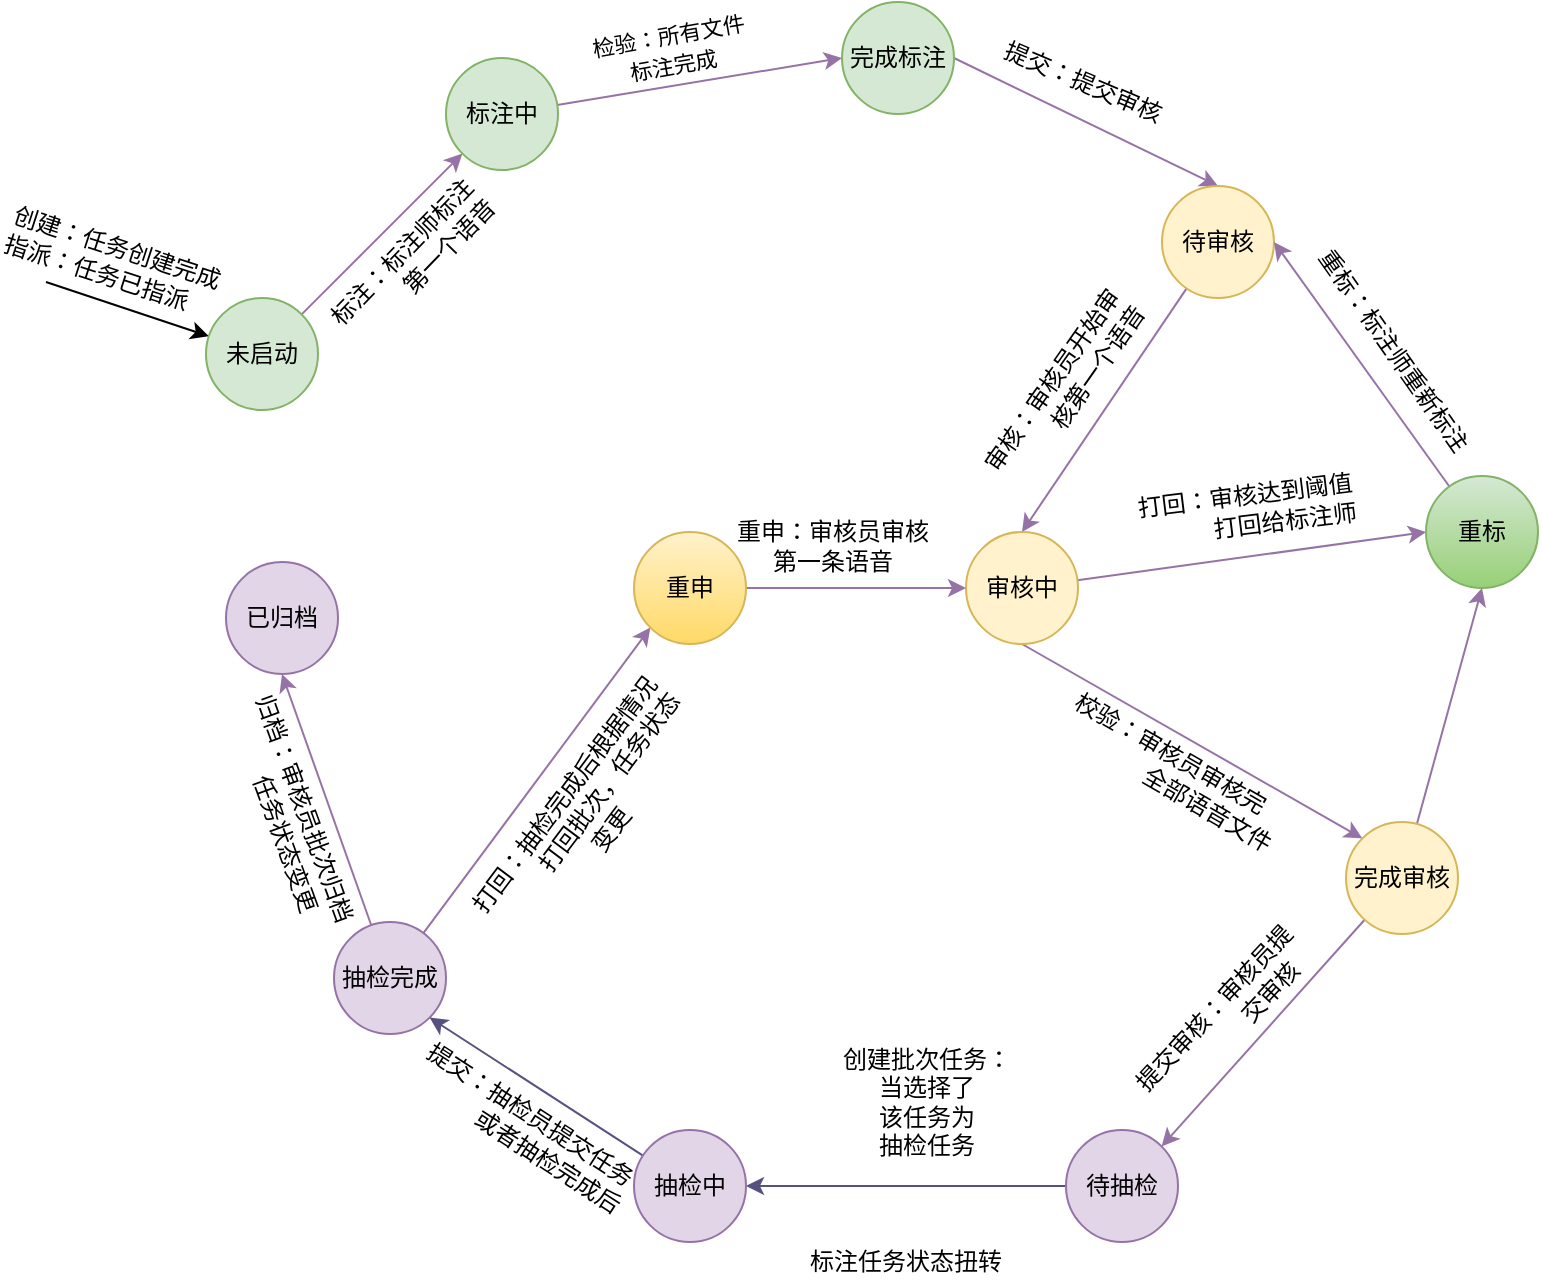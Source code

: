 <mxfile version="12.0.0" type="github" pages="1"><diagram id="7jFQWEKBJWH08LF9sNS9" name="第 1 页"><mxGraphModel dx="2239" dy="900" grid="1" gridSize="10" guides="1" tooltips="1" connect="1" arrows="1" fold="1" page="1" pageScale="1" pageWidth="827" pageHeight="1169" math="0" shadow="0"><root><mxCell id="0"/><mxCell id="1" parent="0"/><mxCell id="PL_q6k4NAZZa_5ycfTa1-26" style="rounded=0;orthogonalLoop=1;jettySize=auto;html=1;entryX=0;entryY=1;entryDx=0;entryDy=0;fillColor=#e1d5e7;strokeColor=#9673a6;" edge="1" parent="1" source="PL_q6k4NAZZa_5ycfTa1-1" target="PL_q6k4NAZZa_5ycfTa1-3"><mxGeometry relative="1" as="geometry"/></mxCell><mxCell id="PL_q6k4NAZZa_5ycfTa1-32" value="标注：标注师标注&lt;br&gt;&amp;nbsp; &amp;nbsp; &amp;nbsp; &amp;nbsp; &amp;nbsp; &amp;nbsp;第一个语音" style="text;html=1;resizable=0;points=[];align=center;verticalAlign=middle;labelBackgroundColor=#ffffff;rotation=314;" vertex="1" connectable="0" parent="PL_q6k4NAZZa_5ycfTa1-26"><mxGeometry x="-0.019" y="2" relative="1" as="geometry"><mxPoint x="17" y="15" as="offset"/></mxGeometry></mxCell><mxCell id="PL_q6k4NAZZa_5ycfTa1-30" style="edgeStyle=none;rounded=0;orthogonalLoop=1;jettySize=auto;html=1;startArrow=classic;startFill=1;endArrow=none;endFill=0;" edge="1" parent="1" source="PL_q6k4NAZZa_5ycfTa1-1"><mxGeometry relative="1" as="geometry"><mxPoint x="20" y="270" as="targetPoint"/></mxGeometry></mxCell><mxCell id="PL_q6k4NAZZa_5ycfTa1-31" value="创建：任务创建完成&lt;br&gt;指派：任务已指派" style="text;html=1;resizable=0;points=[];align=left;verticalAlign=middle;labelBackgroundColor=#ffffff;rotation=18;" vertex="1" connectable="0" parent="PL_q6k4NAZZa_5ycfTa1-30"><mxGeometry x="0.328" y="-2" relative="1" as="geometry"><mxPoint x="-48" y="-35" as="offset"/></mxGeometry></mxCell><mxCell id="PL_q6k4NAZZa_5ycfTa1-1" value="未启动" style="ellipse;whiteSpace=wrap;html=1;aspect=fixed;fillColor=#d5e8d4;strokeColor=#82b366;" vertex="1" parent="1"><mxGeometry x="100" y="278" width="56" height="56" as="geometry"/></mxCell><mxCell id="PL_q6k4NAZZa_5ycfTa1-27" value="" style="rounded=0;orthogonalLoop=1;jettySize=auto;html=1;entryX=0;entryY=0.5;entryDx=0;entryDy=0;fillColor=#e1d5e7;strokeColor=#9673a6;" edge="1" parent="1" source="PL_q6k4NAZZa_5ycfTa1-3" target="PL_q6k4NAZZa_5ycfTa1-4"><mxGeometry x="-0.167" y="42" relative="1" as="geometry"><mxPoint as="offset"/></mxGeometry></mxCell><mxCell id="PL_q6k4NAZZa_5ycfTa1-35" value="&lt;span style=&quot;font-size: 11px&quot;&gt;检验：所有文件&lt;/span&gt;&lt;br style=&quot;font-size: 11px&quot;&gt;&lt;span style=&quot;font-size: 11px&quot;&gt;标注完成&lt;/span&gt;" style="text;html=1;resizable=0;points=[];align=center;verticalAlign=middle;labelBackgroundColor=#ffffff;rotation=350;" vertex="1" connectable="0" parent="PL_q6k4NAZZa_5ycfTa1-27"><mxGeometry x="-0.169" y="2" relative="1" as="geometry"><mxPoint x="-2.5" y="-16" as="offset"/></mxGeometry></mxCell><mxCell id="PL_q6k4NAZZa_5ycfTa1-3" value="标注中" style="ellipse;whiteSpace=wrap;html=1;aspect=fixed;fillColor=#d5e8d4;strokeColor=#82b366;" vertex="1" parent="1"><mxGeometry x="220" y="158" width="56" height="56" as="geometry"/></mxCell><mxCell id="PL_q6k4NAZZa_5ycfTa1-10" style="rounded=0;orthogonalLoop=1;jettySize=auto;html=1;exitX=1;exitY=0.5;exitDx=0;exitDy=0;entryX=0.5;entryY=0;entryDx=0;entryDy=0;fillColor=#e1d5e7;strokeColor=#9673a6;" edge="1" parent="1" source="PL_q6k4NAZZa_5ycfTa1-4" target="PL_q6k4NAZZa_5ycfTa1-5"><mxGeometry relative="1" as="geometry"/></mxCell><mxCell id="PL_q6k4NAZZa_5ycfTa1-33" value="提交：提交审核" style="text;html=1;resizable=0;points=[];align=center;verticalAlign=middle;labelBackgroundColor=#ffffff;rotation=23;" vertex="1" connectable="0" parent="PL_q6k4NAZZa_5ycfTa1-10"><mxGeometry x="-0.147" y="1" relative="1" as="geometry"><mxPoint x="7" y="-14.5" as="offset"/></mxGeometry></mxCell><mxCell id="PL_q6k4NAZZa_5ycfTa1-4" value="完成标注" style="ellipse;whiteSpace=wrap;html=1;aspect=fixed;fillColor=#d5e8d4;strokeColor=#82b366;" vertex="1" parent="1"><mxGeometry x="418" y="130" width="56" height="56" as="geometry"/></mxCell><mxCell id="PL_q6k4NAZZa_5ycfTa1-11" style="rounded=0;orthogonalLoop=1;jettySize=auto;html=1;entryX=0.5;entryY=0;entryDx=0;entryDy=0;fillColor=#e1d5e7;strokeColor=#9673a6;" edge="1" parent="1" source="PL_q6k4NAZZa_5ycfTa1-5" target="PL_q6k4NAZZa_5ycfTa1-6"><mxGeometry relative="1" as="geometry"/></mxCell><mxCell id="PL_q6k4NAZZa_5ycfTa1-36" value="审核：审核员开始审&lt;br&gt;&amp;nbsp; &amp;nbsp; &amp;nbsp; &amp;nbsp; &amp;nbsp; &amp;nbsp;核第一个语音" style="text;html=1;resizable=0;points=[];align=center;verticalAlign=middle;labelBackgroundColor=#ffffff;rotation=305;" vertex="1" connectable="0" parent="PL_q6k4NAZZa_5ycfTa1-11"><mxGeometry x="0.083" y="-2" relative="1" as="geometry"><mxPoint x="-15" y="-14.5" as="offset"/></mxGeometry></mxCell><mxCell id="PL_q6k4NAZZa_5ycfTa1-5" value="待审核" style="ellipse;whiteSpace=wrap;html=1;aspect=fixed;fillColor=#fff2cc;strokeColor=#d6b656;" vertex="1" parent="1"><mxGeometry x="578" y="222" width="56" height="56" as="geometry"/></mxCell><mxCell id="PL_q6k4NAZZa_5ycfTa1-12" style="rounded=0;orthogonalLoop=1;jettySize=auto;html=1;entryX=0;entryY=0.5;entryDx=0;entryDy=0;fillColor=#e1d5e7;strokeColor=#9673a6;" edge="1" parent="1" source="PL_q6k4NAZZa_5ycfTa1-6" target="PL_q6k4NAZZa_5ycfTa1-7"><mxGeometry relative="1" as="geometry"/></mxCell><mxCell id="PL_q6k4NAZZa_5ycfTa1-37" value="打回：审核达到阈值&lt;br&gt;&amp;nbsp; &amp;nbsp; &amp;nbsp; &amp;nbsp; &amp;nbsp; &amp;nbsp;打回给标注师" style="text;html=1;resizable=0;points=[];align=center;verticalAlign=middle;labelBackgroundColor=#ffffff;rotation=353;" vertex="1" connectable="0" parent="PL_q6k4NAZZa_5ycfTa1-12"><mxGeometry x="-0.445" relative="1" as="geometry"><mxPoint x="35.5" y="-28.5" as="offset"/></mxGeometry></mxCell><mxCell id="PL_q6k4NAZZa_5ycfTa1-14" style="rounded=0;orthogonalLoop=1;jettySize=auto;html=1;entryX=0;entryY=0;entryDx=0;entryDy=0;exitX=0.5;exitY=1;exitDx=0;exitDy=0;fillColor=#e1d5e7;strokeColor=#9673a6;" edge="1" parent="1" source="PL_q6k4NAZZa_5ycfTa1-6" target="PL_q6k4NAZZa_5ycfTa1-13"><mxGeometry relative="1" as="geometry"/></mxCell><mxCell id="PL_q6k4NAZZa_5ycfTa1-39" value="校验：审核员审核完&lt;br&gt;&amp;nbsp; &amp;nbsp; &amp;nbsp; &amp;nbsp; &amp;nbsp; &amp;nbsp; &amp;nbsp; &amp;nbsp; &amp;nbsp; 全部语音文件" style="text;html=1;resizable=0;points=[];align=center;verticalAlign=middle;labelBackgroundColor=#ffffff;rotation=30;" vertex="1" connectable="0" parent="PL_q6k4NAZZa_5ycfTa1-14"><mxGeometry x="-0.398" y="1" relative="1" as="geometry"><mxPoint x="18.5" y="32.5" as="offset"/></mxGeometry></mxCell><mxCell id="PL_q6k4NAZZa_5ycfTa1-6" value="审核中" style="ellipse;whiteSpace=wrap;html=1;aspect=fixed;fillColor=#fff2cc;strokeColor=#d6b656;" vertex="1" parent="1"><mxGeometry x="480" y="395" width="56" height="56" as="geometry"/></mxCell><mxCell id="PL_q6k4NAZZa_5ycfTa1-25" style="rounded=0;orthogonalLoop=1;jettySize=auto;html=1;entryX=1;entryY=0.5;entryDx=0;entryDy=0;elbow=vertical;fillColor=#e1d5e7;strokeColor=#9673a6;" edge="1" parent="1" source="PL_q6k4NAZZa_5ycfTa1-7" target="PL_q6k4NAZZa_5ycfTa1-5"><mxGeometry relative="1" as="geometry"/></mxCell><mxCell id="PL_q6k4NAZZa_5ycfTa1-38" value="重标：标注师重新标注" style="text;html=1;resizable=0;points=[];align=center;verticalAlign=middle;labelBackgroundColor=#ffffff;rotation=55;" vertex="1" connectable="0" parent="PL_q6k4NAZZa_5ycfTa1-25"><mxGeometry x="-0.162" relative="1" as="geometry"><mxPoint x="8" y="-17" as="offset"/></mxGeometry></mxCell><mxCell id="PL_q6k4NAZZa_5ycfTa1-7" value="重标" style="ellipse;whiteSpace=wrap;html=1;aspect=fixed;fillColor=#d5e8d4;strokeColor=#82b366;gradientColor=#97d077;" vertex="1" parent="1"><mxGeometry x="710" y="367" width="56" height="56" as="geometry"/></mxCell><mxCell id="PL_q6k4NAZZa_5ycfTa1-15" style="rounded=0;orthogonalLoop=1;jettySize=auto;html=1;entryX=0.5;entryY=1;entryDx=0;entryDy=0;fillColor=#e1d5e7;strokeColor=#9673a6;" edge="1" parent="1" source="PL_q6k4NAZZa_5ycfTa1-13" target="PL_q6k4NAZZa_5ycfTa1-7"><mxGeometry relative="1" as="geometry"/></mxCell><mxCell id="PL_q6k4NAZZa_5ycfTa1-17" style="rounded=0;orthogonalLoop=1;jettySize=auto;html=1;fillColor=#e1d5e7;strokeColor=#9673a6;entryX=1;entryY=0;entryDx=0;entryDy=0;" edge="1" parent="1" source="PL_q6k4NAZZa_5ycfTa1-13" target="PL_q6k4NAZZa_5ycfTa1-42"><mxGeometry relative="1" as="geometry"><mxPoint x="564.718" y="689.165" as="targetPoint"/></mxGeometry></mxCell><mxCell id="PL_q6k4NAZZa_5ycfTa1-40" value="提交审核：审核员提&lt;br&gt;&amp;nbsp; &amp;nbsp; &amp;nbsp; &amp;nbsp; &amp;nbsp; &amp;nbsp; &amp;nbsp; &amp;nbsp;交审核" style="text;html=1;resizable=0;points=[];align=center;verticalAlign=middle;labelBackgroundColor=#ffffff;rotation=313;" vertex="1" connectable="0" parent="PL_q6k4NAZZa_5ycfTa1-17"><mxGeometry x="0.177" relative="1" as="geometry"><mxPoint x="-10.5" y="-17.5" as="offset"/></mxGeometry></mxCell><mxCell id="PL_q6k4NAZZa_5ycfTa1-13" value="完成审核" style="ellipse;whiteSpace=wrap;html=1;aspect=fixed;fillColor=#fff2cc;strokeColor=#d6b656;" vertex="1" parent="1"><mxGeometry x="670" y="540" width="56" height="56" as="geometry"/></mxCell><mxCell id="PL_q6k4NAZZa_5ycfTa1-21" style="rounded=0;orthogonalLoop=1;jettySize=auto;html=1;entryX=0.5;entryY=1;entryDx=0;entryDy=0;fillColor=#e1d5e7;strokeColor=#9673a6;" edge="1" parent="1" source="PL_q6k4NAZZa_5ycfTa1-18" target="PL_q6k4NAZZa_5ycfTa1-20"><mxGeometry relative="1" as="geometry"/></mxCell><mxCell id="PL_q6k4NAZZa_5ycfTa1-50" value="归档：审核员批次归档&lt;br&gt;&amp;nbsp; &amp;nbsp; &amp;nbsp; &amp;nbsp; 任务状态变更" style="text;html=1;resizable=0;points=[];align=center;verticalAlign=middle;labelBackgroundColor=#ffffff;rotation=70;" vertex="1" connectable="0" parent="PL_q6k4NAZZa_5ycfTa1-21"><mxGeometry x="0.217" y="-1" relative="1" as="geometry"><mxPoint x="-14.5" y="20" as="offset"/></mxGeometry></mxCell><mxCell id="PL_q6k4NAZZa_5ycfTa1-23" style="rounded=0;orthogonalLoop=1;jettySize=auto;html=1;entryX=0;entryY=1;entryDx=0;entryDy=0;fillColor=#e1d5e7;strokeColor=#9673a6;" edge="1" parent="1" source="PL_q6k4NAZZa_5ycfTa1-18" target="PL_q6k4NAZZa_5ycfTa1-22"><mxGeometry relative="1" as="geometry"/></mxCell><mxCell id="PL_q6k4NAZZa_5ycfTa1-49" value="打回：抽检完成后根据情况&lt;br&gt;&amp;nbsp; &amp;nbsp; &amp;nbsp; &amp;nbsp; &amp;nbsp; &amp;nbsp;打回批次，任务状态&lt;br&gt;变更" style="text;html=1;resizable=0;points=[];align=center;verticalAlign=middle;labelBackgroundColor=#ffffff;rotation=307;" vertex="1" connectable="0" parent="PL_q6k4NAZZa_5ycfTa1-23"><mxGeometry x="-0.484" y="1" relative="1" as="geometry"><mxPoint x="53" y="-21" as="offset"/></mxGeometry></mxCell><mxCell id="PL_q6k4NAZZa_5ycfTa1-18" value="抽检完成" style="ellipse;whiteSpace=wrap;html=1;aspect=fixed;fillColor=#e1d5e7;strokeColor=#9673a6;" vertex="1" parent="1"><mxGeometry x="164" y="590" width="56" height="56" as="geometry"/></mxCell><mxCell id="PL_q6k4NAZZa_5ycfTa1-20" value="已归档" style="ellipse;whiteSpace=wrap;html=1;aspect=fixed;fillColor=#e1d5e7;strokeColor=#9673a6;" vertex="1" parent="1"><mxGeometry x="110" y="410" width="56" height="56" as="geometry"/></mxCell><mxCell id="PL_q6k4NAZZa_5ycfTa1-24" style="rounded=0;orthogonalLoop=1;jettySize=auto;html=1;entryX=0;entryY=0.5;entryDx=0;entryDy=0;fillColor=#e1d5e7;strokeColor=#9673a6;" edge="1" parent="1" source="PL_q6k4NAZZa_5ycfTa1-22" target="PL_q6k4NAZZa_5ycfTa1-6"><mxGeometry relative="1" as="geometry"/></mxCell><mxCell id="PL_q6k4NAZZa_5ycfTa1-51" value="重申：审核员审核&lt;br&gt;第一条语音" style="text;html=1;resizable=0;points=[];align=center;verticalAlign=middle;labelBackgroundColor=#ffffff;" vertex="1" connectable="0" parent="PL_q6k4NAZZa_5ycfTa1-24"><mxGeometry x="-0.411" y="2" relative="1" as="geometry"><mxPoint x="10.5" y="-19.5" as="offset"/></mxGeometry></mxCell><mxCell id="PL_q6k4NAZZa_5ycfTa1-22" value="重申" style="ellipse;whiteSpace=wrap;html=1;aspect=fixed;fillColor=#fff2cc;strokeColor=#d6b656;gradientColor=#ffd966;" vertex="1" parent="1"><mxGeometry x="314" y="395" width="56" height="56" as="geometry"/></mxCell><mxCell id="PL_q6k4NAZZa_5ycfTa1-29" value="标注任务状态扭转" style="text;html=1;strokeColor=none;fillColor=none;align=center;verticalAlign=middle;whiteSpace=wrap;rounded=0;" vertex="1" parent="1"><mxGeometry x="400" y="750" width="100" height="20" as="geometry"/></mxCell><mxCell id="PL_q6k4NAZZa_5ycfTa1-45" style="edgeStyle=none;rounded=0;orthogonalLoop=1;jettySize=auto;html=1;entryX=1;entryY=0.5;entryDx=0;entryDy=0;startArrow=none;startFill=0;endArrow=classic;endFill=1;fillColor=#d0cee2;strokeColor=#56517e;" edge="1" parent="1" source="PL_q6k4NAZZa_5ycfTa1-42" target="PL_q6k4NAZZa_5ycfTa1-43"><mxGeometry relative="1" as="geometry"/></mxCell><mxCell id="PL_q6k4NAZZa_5ycfTa1-47" value="创建批次任务：&lt;br&gt;当选择了&lt;br&gt;该任务为&lt;br&gt;抽检任务" style="text;html=1;resizable=0;points=[];align=center;verticalAlign=middle;labelBackgroundColor=#ffffff;" vertex="1" connectable="0" parent="PL_q6k4NAZZa_5ycfTa1-45"><mxGeometry x="0.4" y="-1" relative="1" as="geometry"><mxPoint x="42" y="-41" as="offset"/></mxGeometry></mxCell><mxCell id="PL_q6k4NAZZa_5ycfTa1-42" value="待抽检" style="ellipse;whiteSpace=wrap;html=1;aspect=fixed;fillColor=#e1d5e7;strokeColor=#9673a6;" vertex="1" parent="1"><mxGeometry x="530" y="694" width="56" height="56" as="geometry"/></mxCell><mxCell id="PL_q6k4NAZZa_5ycfTa1-46" style="edgeStyle=none;rounded=0;orthogonalLoop=1;jettySize=auto;html=1;entryX=1;entryY=1;entryDx=0;entryDy=0;startArrow=none;startFill=0;endArrow=classic;endFill=1;fillColor=#d0cee2;strokeColor=#56517e;" edge="1" parent="1" source="PL_q6k4NAZZa_5ycfTa1-43" target="PL_q6k4NAZZa_5ycfTa1-18"><mxGeometry relative="1" as="geometry"/></mxCell><mxCell id="PL_q6k4NAZZa_5ycfTa1-48" value="提交：抽检员提交任务&lt;br&gt;&amp;nbsp; &amp;nbsp; &amp;nbsp; &amp;nbsp; &amp;nbsp; &amp;nbsp; &amp;nbsp;或者抽检完成后&amp;nbsp;" style="text;html=1;resizable=0;points=[];align=center;verticalAlign=middle;labelBackgroundColor=#ffffff;rotation=33;" vertex="1" connectable="0" parent="PL_q6k4NAZZa_5ycfTa1-46"><mxGeometry x="0.28" relative="1" as="geometry"><mxPoint x="7.5" y="29" as="offset"/></mxGeometry></mxCell><mxCell id="PL_q6k4NAZZa_5ycfTa1-43" value="抽检中" style="ellipse;whiteSpace=wrap;html=1;aspect=fixed;fillColor=#e1d5e7;strokeColor=#9673a6;" vertex="1" parent="1"><mxGeometry x="314" y="694" width="56" height="56" as="geometry"/></mxCell></root></mxGraphModel></diagram></mxfile>